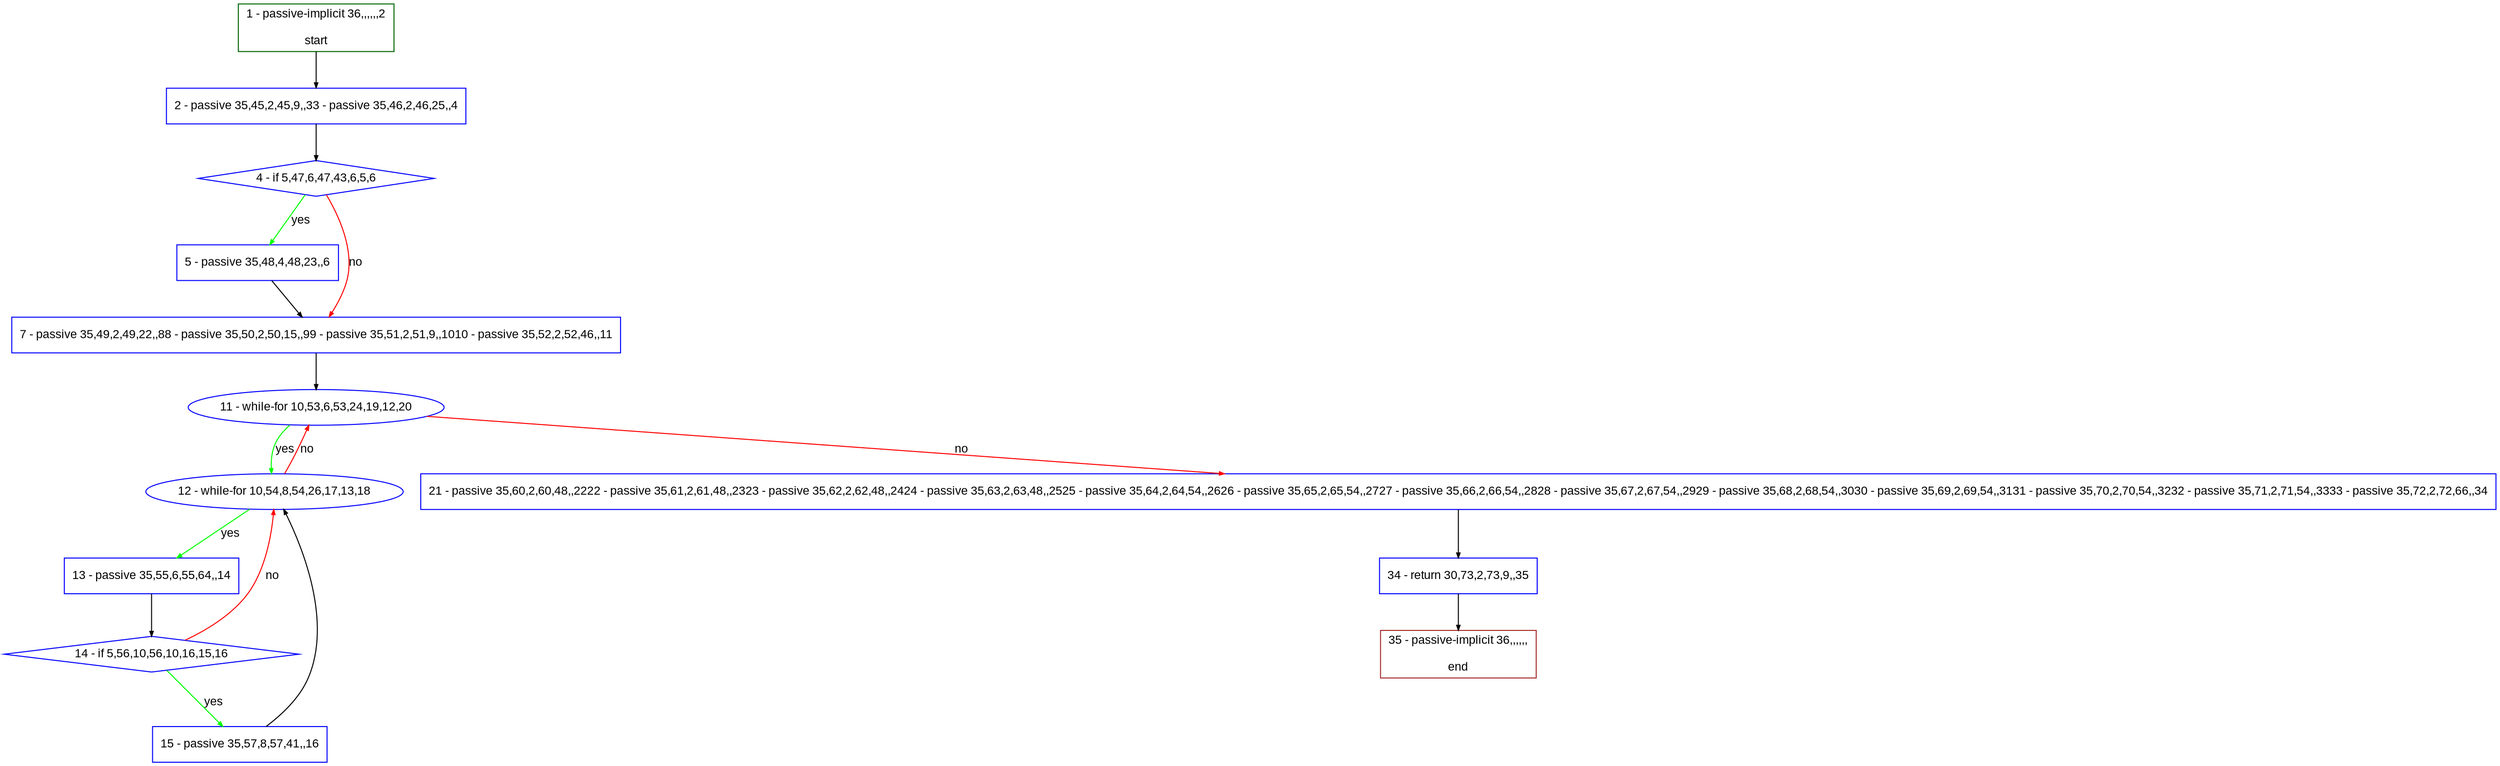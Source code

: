 digraph "" {
  graph [pack="true", label="", fontsize="12", packmode="clust", fontname="Arial", fillcolor="#FFFFCC", bgcolor="white", style="rounded,filled", compound="true"];
  node [node_initialized="no", label="", color="grey", fontsize="12", fillcolor="white", fontname="Arial", style="filled", shape="rectangle", compound="true", fixedsize="false"];
  edge [fontcolor="black", arrowhead="normal", arrowtail="none", arrowsize="0.5", ltail="", label="", color="black", fontsize="12", lhead="", fontname="Arial", dir="forward", compound="true"];
  __N1 [label="2 - passive 35,45,2,45,9,,33 - passive 35,46,2,46,25,,4", color="#0000ff", fillcolor="#ffffff", style="filled", shape="box"];
  __N2 [label="1 - passive-implicit 36,,,,,,2\n\nstart", color="#006400", fillcolor="#ffffff", style="filled", shape="box"];
  __N3 [label="4 - if 5,47,6,47,43,6,5,6", color="#0000ff", fillcolor="#ffffff", style="filled", shape="diamond"];
  __N4 [label="5 - passive 35,48,4,48,23,,6", color="#0000ff", fillcolor="#ffffff", style="filled", shape="box"];
  __N5 [label="7 - passive 35,49,2,49,22,,88 - passive 35,50,2,50,15,,99 - passive 35,51,2,51,9,,1010 - passive 35,52,2,52,46,,11", color="#0000ff", fillcolor="#ffffff", style="filled", shape="box"];
  __N6 [label="11 - while-for 10,53,6,53,24,19,12,20", color="#0000ff", fillcolor="#ffffff", style="filled", shape="oval"];
  __N7 [label="12 - while-for 10,54,8,54,26,17,13,18", color="#0000ff", fillcolor="#ffffff", style="filled", shape="oval"];
  __N8 [label="21 - passive 35,60,2,60,48,,2222 - passive 35,61,2,61,48,,2323 - passive 35,62,2,62,48,,2424 - passive 35,63,2,63,48,,2525 - passive 35,64,2,64,54,,2626 - passive 35,65,2,65,54,,2727 - passive 35,66,2,66,54,,2828 - passive 35,67,2,67,54,,2929 - passive 35,68,2,68,54,,3030 - passive 35,69,2,69,54,,3131 - passive 35,70,2,70,54,,3232 - passive 35,71,2,71,54,,3333 - passive 35,72,2,72,66,,34", color="#0000ff", fillcolor="#ffffff", style="filled", shape="box"];
  __N9 [label="13 - passive 35,55,6,55,64,,14", color="#0000ff", fillcolor="#ffffff", style="filled", shape="box"];
  __N10 [label="14 - if 5,56,10,56,10,16,15,16", color="#0000ff", fillcolor="#ffffff", style="filled", shape="diamond"];
  __N11 [label="15 - passive 35,57,8,57,41,,16", color="#0000ff", fillcolor="#ffffff", style="filled", shape="box"];
  __N12 [label="34 - return 30,73,2,73,9,,35", color="#0000ff", fillcolor="#ffffff", style="filled", shape="box"];
  __N13 [label="35 - passive-implicit 36,,,,,,\n\nend", color="#a52a2a", fillcolor="#ffffff", style="filled", shape="box"];
  __N2 -> __N1 [arrowhead="normal", arrowtail="none", color="#000000", label="", dir="forward"];
  __N1 -> __N3 [arrowhead="normal", arrowtail="none", color="#000000", label="", dir="forward"];
  __N3 -> __N4 [arrowhead="normal", arrowtail="none", color="#00ff00", label="yes", dir="forward"];
  __N3 -> __N5 [arrowhead="normal", arrowtail="none", color="#ff0000", label="no", dir="forward"];
  __N4 -> __N5 [arrowhead="normal", arrowtail="none", color="#000000", label="", dir="forward"];
  __N5 -> __N6 [arrowhead="normal", arrowtail="none", color="#000000", label="", dir="forward"];
  __N6 -> __N7 [arrowhead="normal", arrowtail="none", color="#00ff00", label="yes", dir="forward"];
  __N7 -> __N6 [arrowhead="normal", arrowtail="none", color="#ff0000", label="no", dir="forward"];
  __N6 -> __N8 [arrowhead="normal", arrowtail="none", color="#ff0000", label="no", dir="forward"];
  __N7 -> __N9 [arrowhead="normal", arrowtail="none", color="#00ff00", label="yes", dir="forward"];
  __N9 -> __N10 [arrowhead="normal", arrowtail="none", color="#000000", label="", dir="forward"];
  __N10 -> __N7 [arrowhead="normal", arrowtail="none", color="#ff0000", label="no", dir="forward"];
  __N10 -> __N11 [arrowhead="normal", arrowtail="none", color="#00ff00", label="yes", dir="forward"];
  __N11 -> __N7 [arrowhead="normal", arrowtail="none", color="#000000", label="", dir="forward"];
  __N8 -> __N12 [arrowhead="normal", arrowtail="none", color="#000000", label="", dir="forward"];
  __N12 -> __N13 [arrowhead="normal", arrowtail="none", color="#000000", label="", dir="forward"];
}
